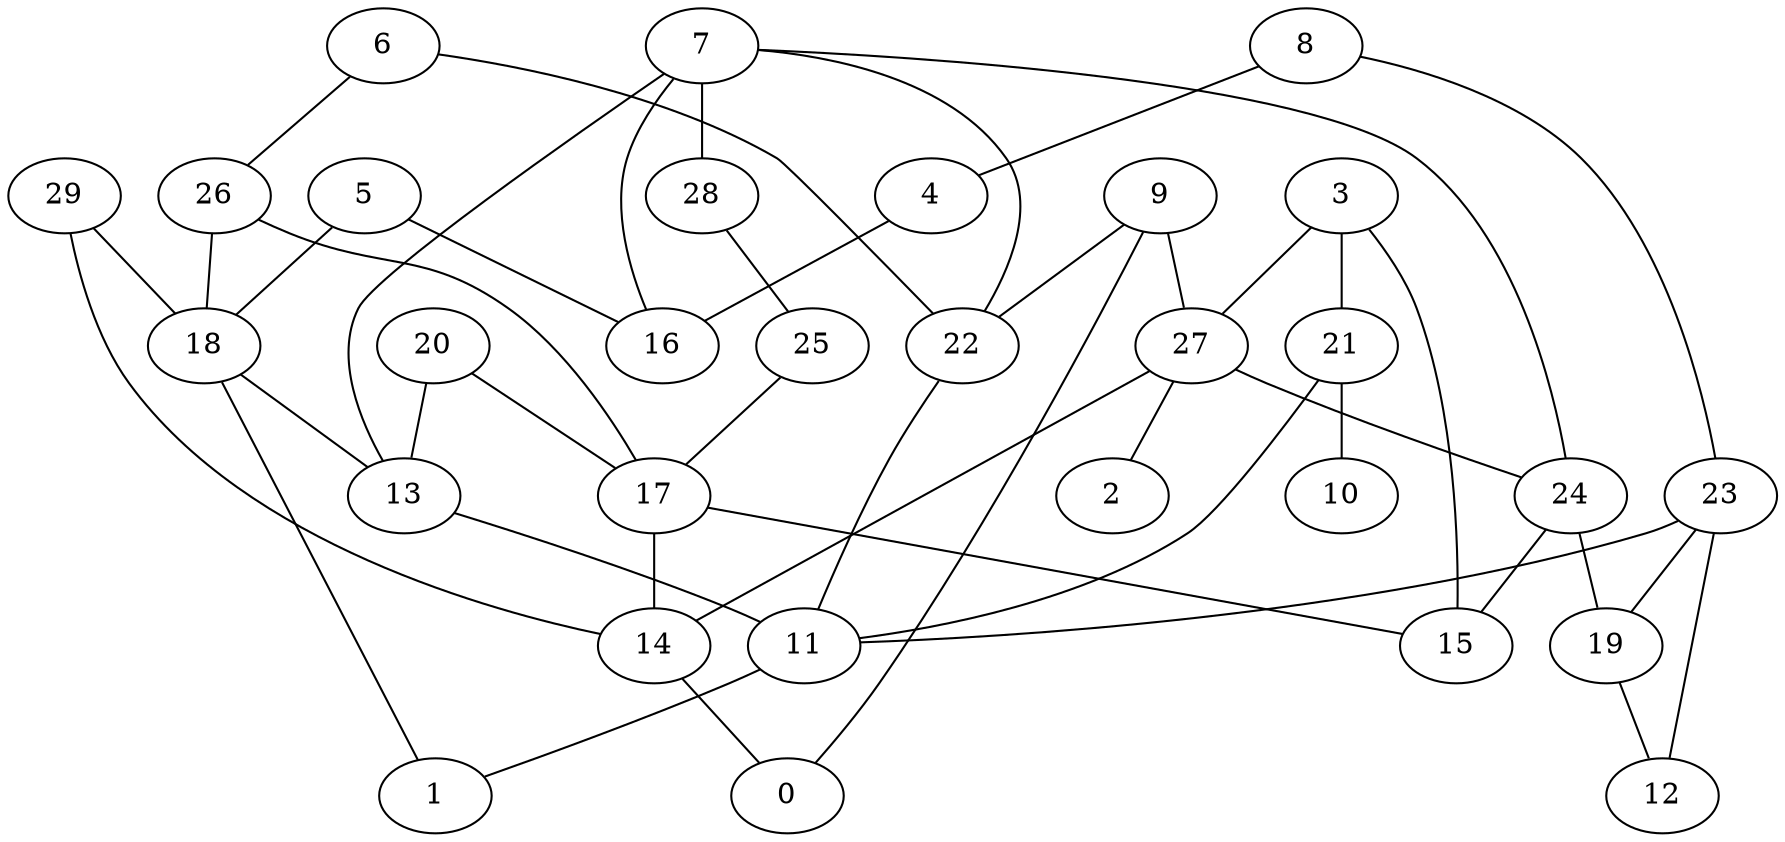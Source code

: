 digraph GG_graph {

subgraph G_graph {
edge [color = black]
"26" -> "18" [dir = none]
"8" -> "4" [dir = none]
"8" -> "23" [dir = none]
"29" -> "14" [dir = none]
"29" -> "18" [dir = none]
"13" -> "11" [dir = none]
"9" -> "27" [dir = none]
"9" -> "0" [dir = none]
"9" -> "22" [dir = none]
"22" -> "11" [dir = none]
"18" -> "13" [dir = none]
"11" -> "1" [dir = none]
"17" -> "14" [dir = none]
"27" -> "2" [dir = none]
"27" -> "24" [dir = none]
"7" -> "28" [dir = none]
"7" -> "22" [dir = none]
"5" -> "16" [dir = none]
"5" -> "18" [dir = none]
"6" -> "26" [dir = none]
"3" -> "15" [dir = none]
"23" -> "11" [dir = none]
"21" -> "10" [dir = none]
"21" -> "11" [dir = none]
"20" -> "17" [dir = none]
"24" -> "15" [dir = none]
"24" -> "19" [dir = none]
"19" -> "12" [dir = none]
"25" -> "17" [dir = none]
"6" -> "22" [dir = none]
"26" -> "17" [dir = none]
"3" -> "21" [dir = none]
"23" -> "12" [dir = none]
"20" -> "13" [dir = none]
"4" -> "16" [dir = none]
"14" -> "0" [dir = none]
"7" -> "16" [dir = none]
"7" -> "24" [dir = none]
"28" -> "25" [dir = none]
"7" -> "13" [dir = none]
"18" -> "1" [dir = none]
"17" -> "15" [dir = none]
"3" -> "27" [dir = none]
"27" -> "14" [dir = none]
"23" -> "19" [dir = none]
}

}
